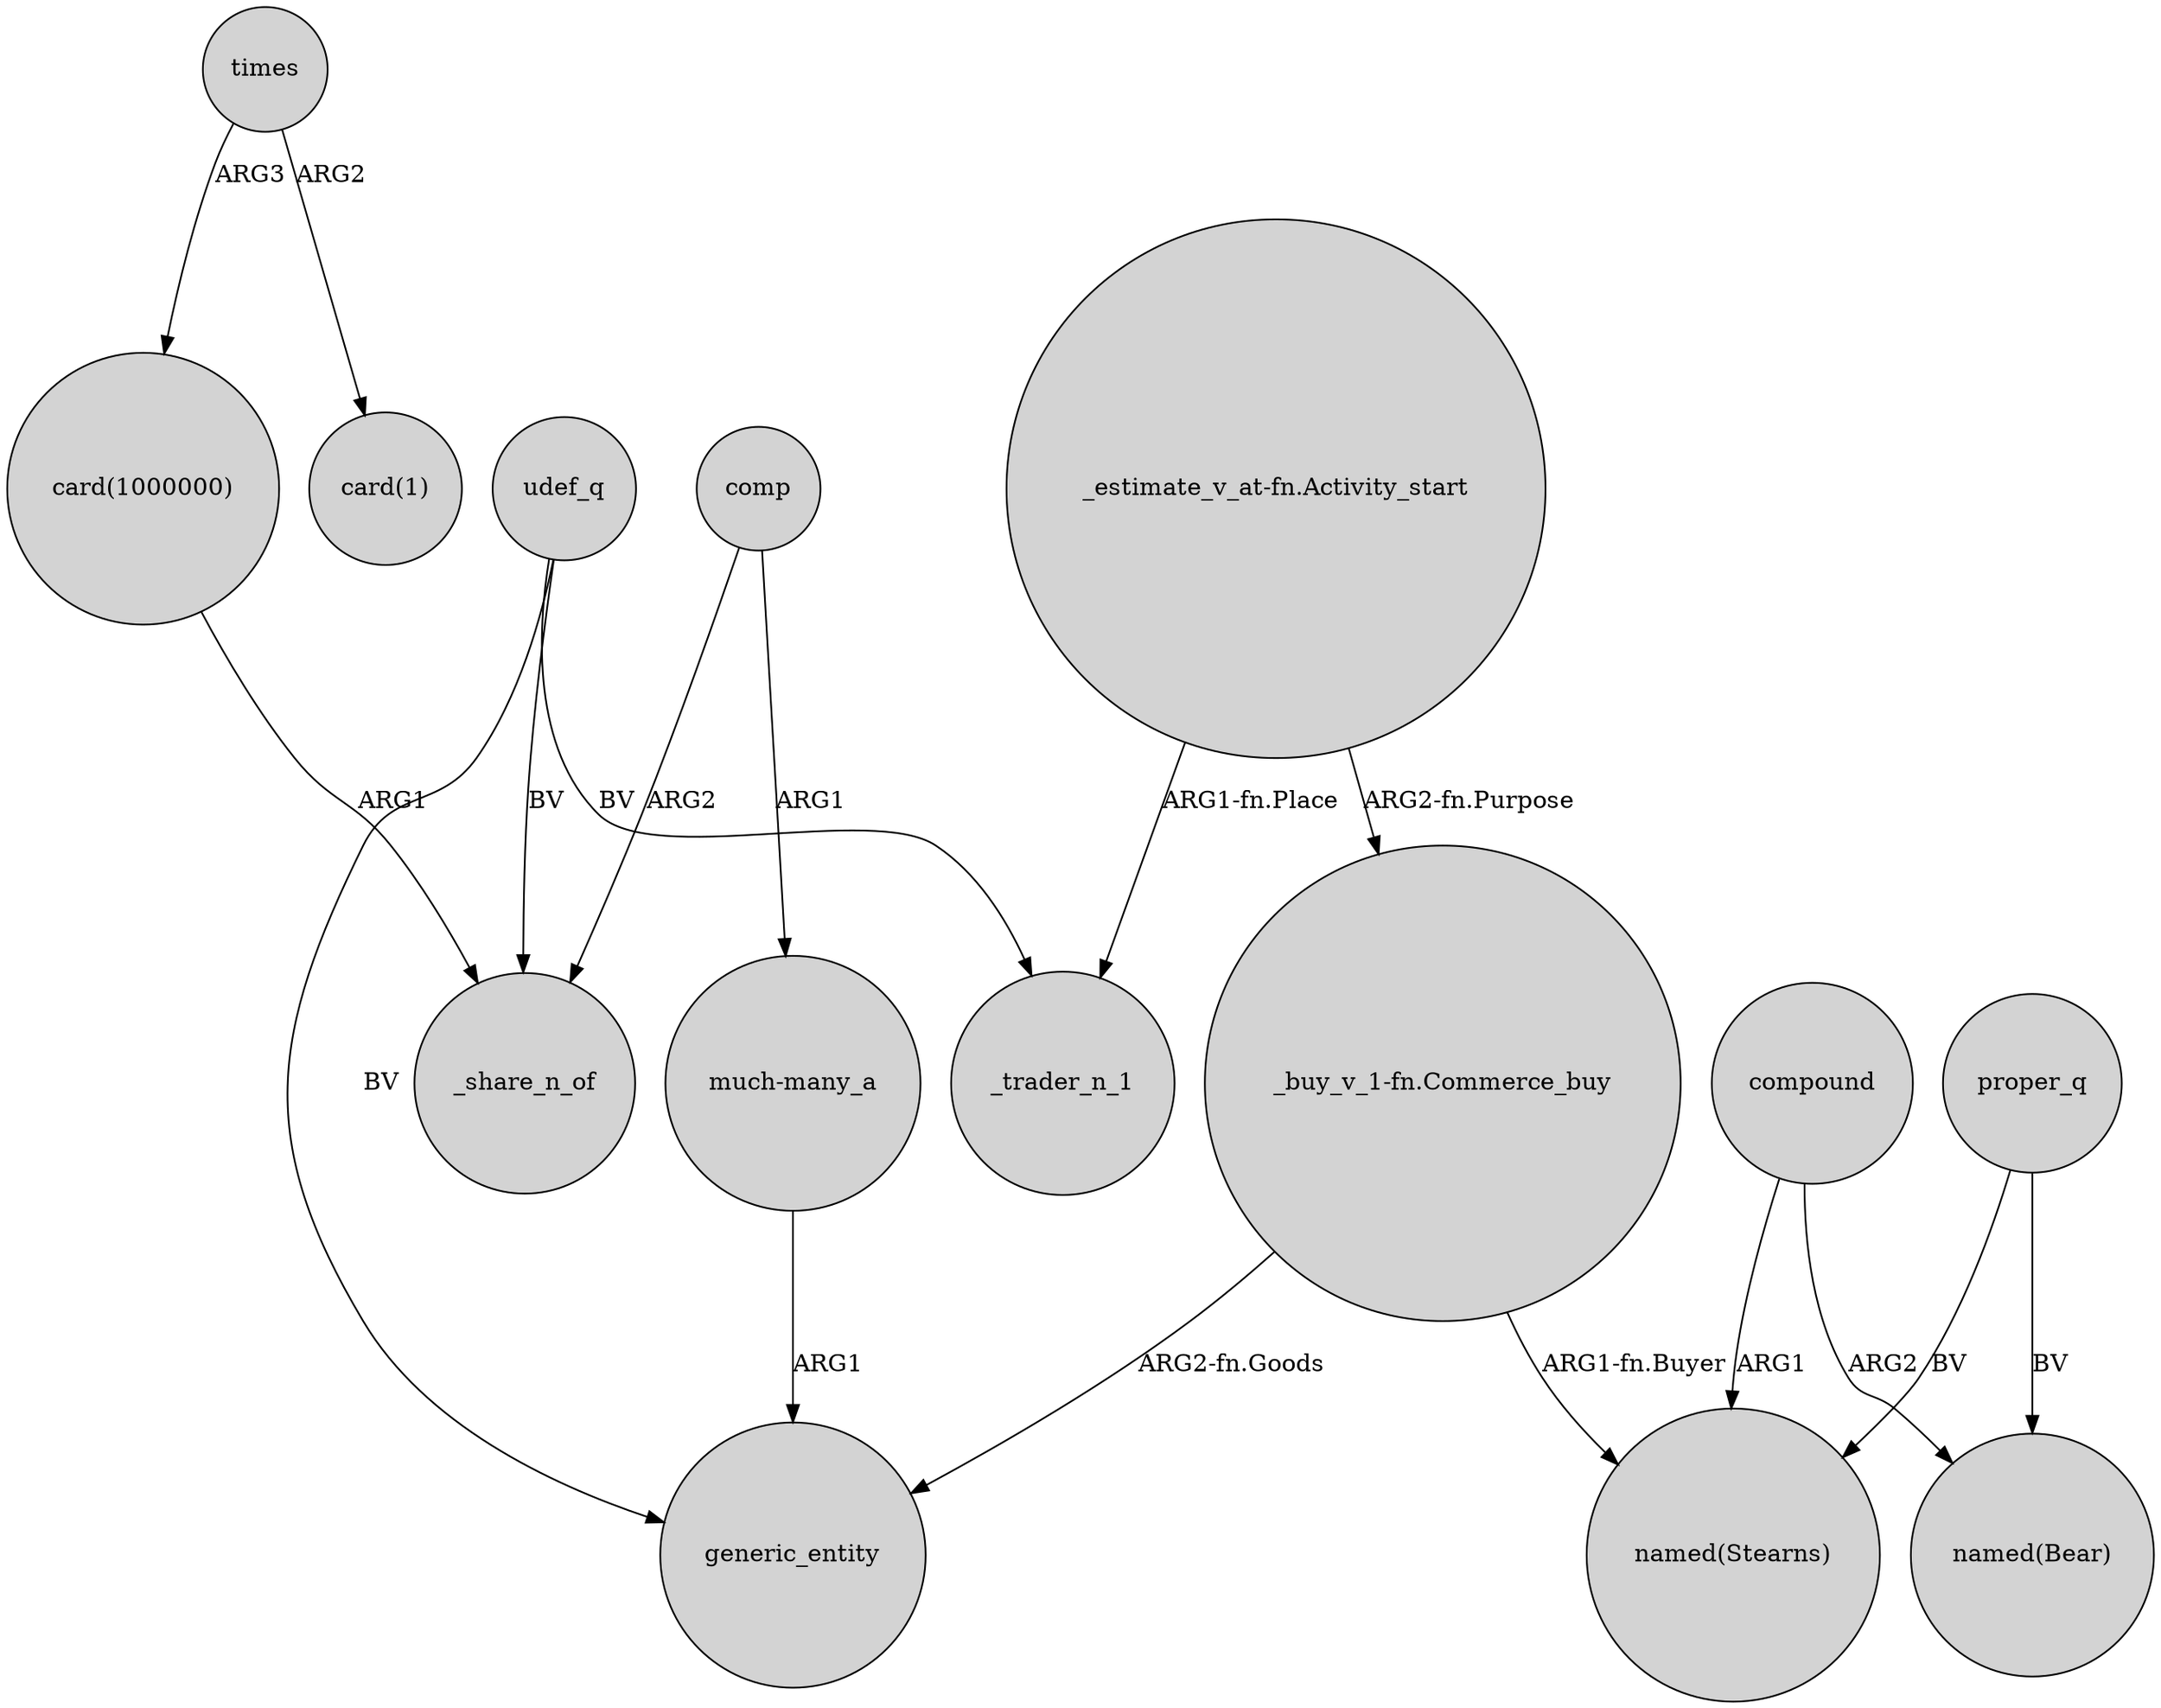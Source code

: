 digraph {
	node [shape=circle style=filled]
	times -> "card(1000000)" [label=ARG3]
	"_buy_v_1-fn.Commerce_buy" -> "named(Stearns)" [label="ARG1-fn.Buyer"]
	times -> "card(1)" [label=ARG2]
	"_estimate_v_at-fn.Activity_start" -> "_buy_v_1-fn.Commerce_buy" [label="ARG2-fn.Purpose"]
	"_estimate_v_at-fn.Activity_start" -> _trader_n_1 [label="ARG1-fn.Place"]
	"much-many_a" -> generic_entity [label=ARG1]
	"_buy_v_1-fn.Commerce_buy" -> generic_entity [label="ARG2-fn.Goods"]
	udef_q -> _share_n_of [label=BV]
	proper_q -> "named(Stearns)" [label=BV]
	compound -> "named(Stearns)" [label=ARG1]
	proper_q -> "named(Bear)" [label=BV]
	compound -> "named(Bear)" [label=ARG2]
	udef_q -> generic_entity [label=BV]
	comp -> _share_n_of [label=ARG2]
	"card(1000000)" -> _share_n_of [label=ARG1]
	udef_q -> _trader_n_1 [label=BV]
	comp -> "much-many_a" [label=ARG1]
}
